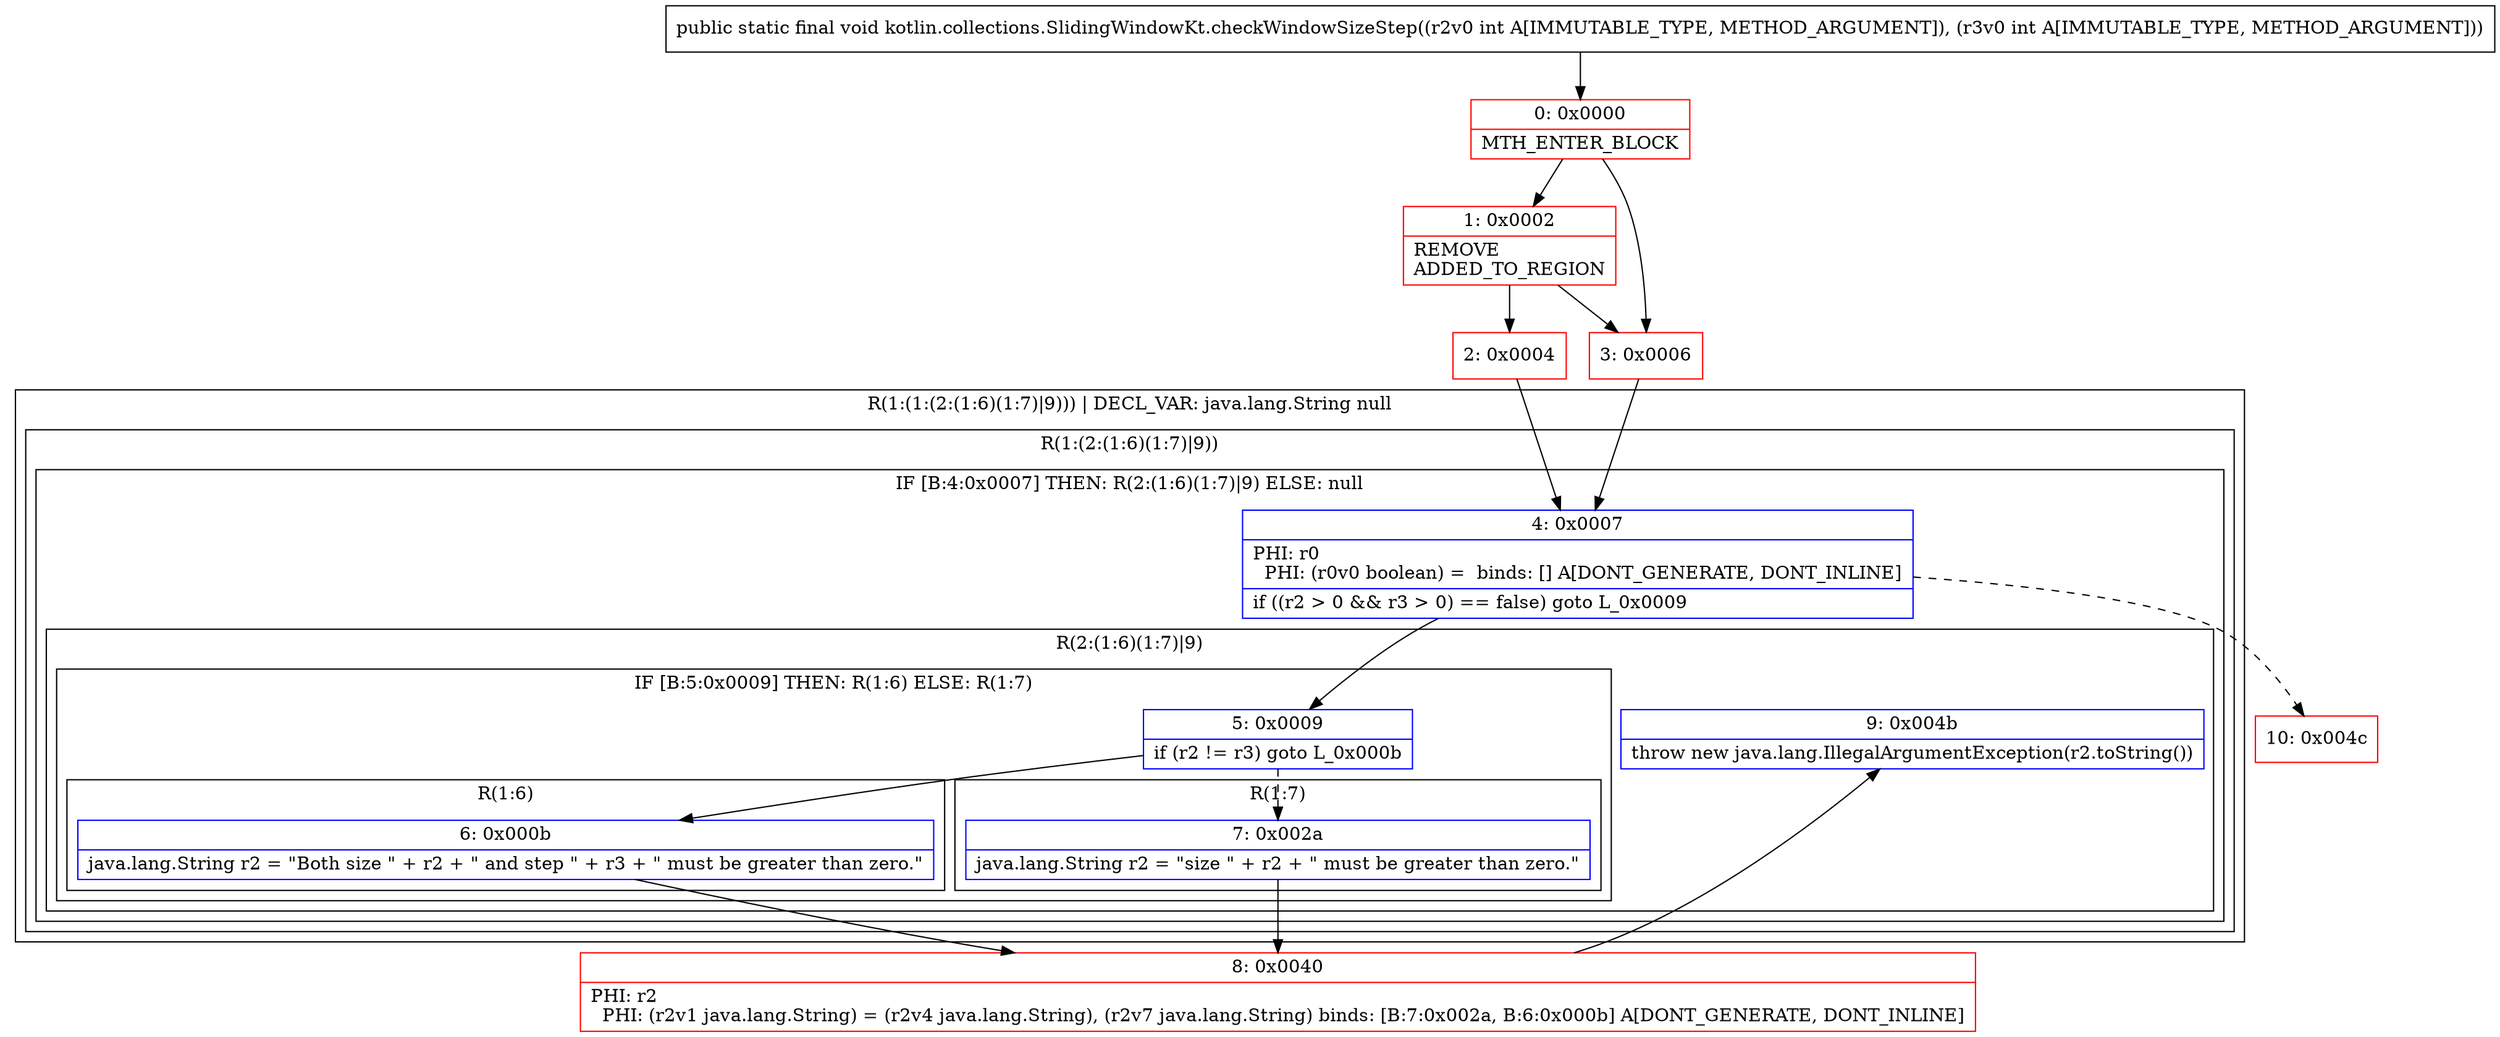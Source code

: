 digraph "CFG forkotlin.collections.SlidingWindowKt.checkWindowSizeStep(II)V" {
subgraph cluster_Region_262124214 {
label = "R(1:(1:(2:(1:6)(1:7)|9))) | DECL_VAR: java.lang.String null\l";
node [shape=record,color=blue];
subgraph cluster_Region_1676286285 {
label = "R(1:(2:(1:6)(1:7)|9))";
node [shape=record,color=blue];
subgraph cluster_IfRegion_2044824204 {
label = "IF [B:4:0x0007] THEN: R(2:(1:6)(1:7)|9) ELSE: null";
node [shape=record,color=blue];
Node_4 [shape=record,label="{4\:\ 0x0007|PHI: r0 \l  PHI: (r0v0 boolean) =  binds: [] A[DONT_GENERATE, DONT_INLINE]\l|if ((r2 \> 0 && r3 \> 0) == false) goto L_0x0009\l}"];
subgraph cluster_Region_2074417839 {
label = "R(2:(1:6)(1:7)|9)";
node [shape=record,color=blue];
subgraph cluster_IfRegion_165485935 {
label = "IF [B:5:0x0009] THEN: R(1:6) ELSE: R(1:7)";
node [shape=record,color=blue];
Node_5 [shape=record,label="{5\:\ 0x0009|if (r2 != r3) goto L_0x000b\l}"];
subgraph cluster_Region_801751020 {
label = "R(1:6)";
node [shape=record,color=blue];
Node_6 [shape=record,label="{6\:\ 0x000b|java.lang.String r2 = \"Both size \" + r2 + \" and step \" + r3 + \" must be greater than zero.\"\l}"];
}
subgraph cluster_Region_1076482427 {
label = "R(1:7)";
node [shape=record,color=blue];
Node_7 [shape=record,label="{7\:\ 0x002a|java.lang.String r2 = \"size \" + r2 + \" must be greater than zero.\"\l}"];
}
}
Node_9 [shape=record,label="{9\:\ 0x004b|throw new java.lang.IllegalArgumentException(r2.toString())\l}"];
}
}
}
}
Node_0 [shape=record,color=red,label="{0\:\ 0x0000|MTH_ENTER_BLOCK\l}"];
Node_1 [shape=record,color=red,label="{1\:\ 0x0002|REMOVE\lADDED_TO_REGION\l}"];
Node_2 [shape=record,color=red,label="{2\:\ 0x0004}"];
Node_3 [shape=record,color=red,label="{3\:\ 0x0006}"];
Node_8 [shape=record,color=red,label="{8\:\ 0x0040|PHI: r2 \l  PHI: (r2v1 java.lang.String) = (r2v4 java.lang.String), (r2v7 java.lang.String) binds: [B:7:0x002a, B:6:0x000b] A[DONT_GENERATE, DONT_INLINE]\l}"];
Node_10 [shape=record,color=red,label="{10\:\ 0x004c}"];
MethodNode[shape=record,label="{public static final void kotlin.collections.SlidingWindowKt.checkWindowSizeStep((r2v0 int A[IMMUTABLE_TYPE, METHOD_ARGUMENT]), (r3v0 int A[IMMUTABLE_TYPE, METHOD_ARGUMENT])) }"];
MethodNode -> Node_0;
Node_4 -> Node_5;
Node_4 -> Node_10[style=dashed];
Node_5 -> Node_6;
Node_5 -> Node_7[style=dashed];
Node_6 -> Node_8;
Node_7 -> Node_8;
Node_0 -> Node_1;
Node_0 -> Node_3;
Node_1 -> Node_2;
Node_1 -> Node_3;
Node_2 -> Node_4;
Node_3 -> Node_4;
Node_8 -> Node_9;
}

